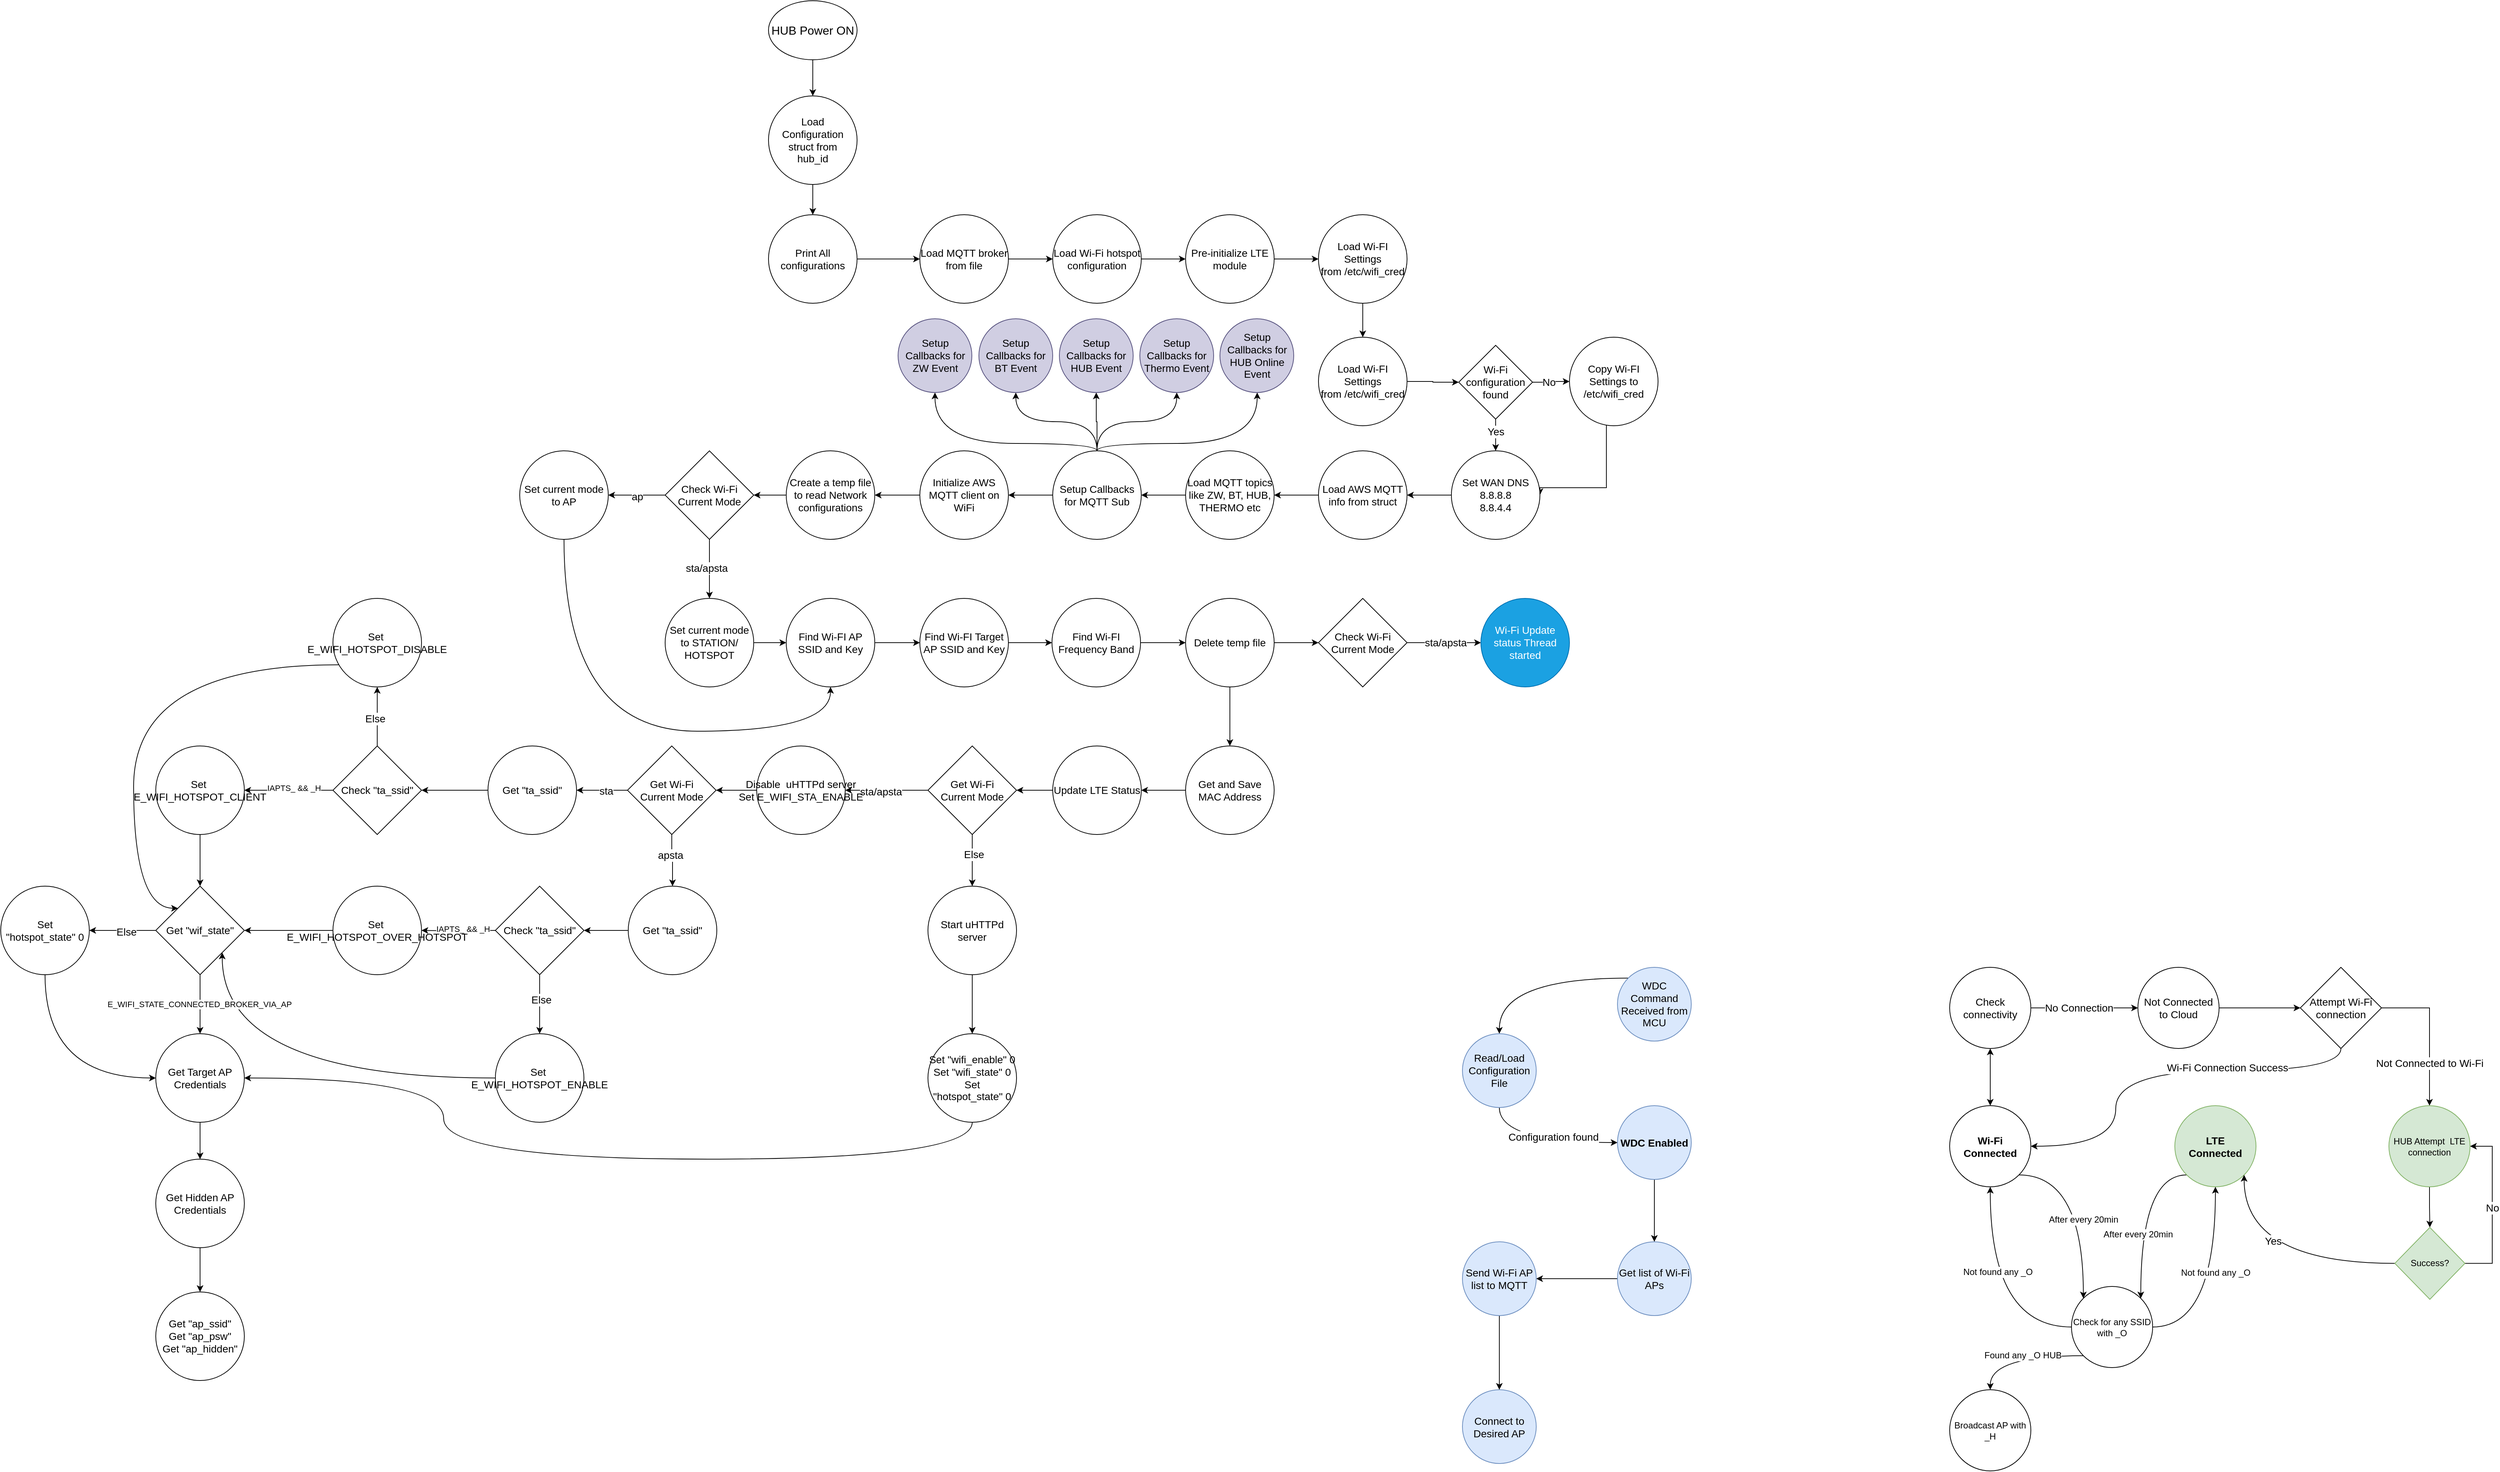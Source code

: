 <mxfile version="22.1.16" type="github">
  <diagram name="Page-1" id="6D-KBG7w9vJMpB0vQ2XN">
    <mxGraphModel dx="2285" dy="775" grid="1" gridSize="10" guides="1" tooltips="1" connect="1" arrows="1" fold="1" page="0" pageScale="1" pageWidth="2800" pageHeight="2800" math="0" shadow="0">
      <root>
        <mxCell id="0" />
        <mxCell id="1" parent="0" />
        <mxCell id="F5l_VZ7qLp2WG0le40Af-38" style="edgeStyle=orthogonalEdgeStyle;rounded=0;orthogonalLoop=1;jettySize=auto;html=1;entryX=0.5;entryY=0;entryDx=0;entryDy=0;" parent="1" source="gUXdnllzTBBw982GACLl-1" target="F5l_VZ7qLp2WG0le40Af-22" edge="1">
          <mxGeometry relative="1" as="geometry" />
        </mxCell>
        <mxCell id="gUXdnllzTBBw982GACLl-1" value="HUB Power ON" style="ellipse;whiteSpace=wrap;html=1;fontSize=16;" parent="1" vertex="1">
          <mxGeometry x="360" y="50" width="120" height="80" as="geometry" />
        </mxCell>
        <mxCell id="gUXdnllzTBBw982GACLl-36" style="edgeStyle=orthogonalEdgeStyle;rounded=0;orthogonalLoop=1;jettySize=auto;html=1;entryX=0.5;entryY=0;entryDx=0;entryDy=0;startArrow=classic;startFill=1;" parent="1" source="gUXdnllzTBBw982GACLl-5" target="gUXdnllzTBBw982GACLl-13" edge="1">
          <mxGeometry relative="1" as="geometry" />
        </mxCell>
        <mxCell id="gUXdnllzTBBw982GACLl-40" style="edgeStyle=orthogonalEdgeStyle;rounded=0;orthogonalLoop=1;jettySize=auto;html=1;entryX=0;entryY=0.5;entryDx=0;entryDy=0;" parent="1" source="gUXdnllzTBBw982GACLl-5" target="gUXdnllzTBBw982GACLl-39" edge="1">
          <mxGeometry relative="1" as="geometry" />
        </mxCell>
        <mxCell id="gUXdnllzTBBw982GACLl-41" value="No Connection" style="edgeLabel;html=1;align=center;verticalAlign=middle;resizable=0;points=[];fontSize=14;" parent="gUXdnllzTBBw982GACLl-40" vertex="1" connectable="0">
          <mxGeometry x="-0.391" y="-1" relative="1" as="geometry">
            <mxPoint x="21" y="-1" as="offset" />
          </mxGeometry>
        </mxCell>
        <mxCell id="gUXdnllzTBBw982GACLl-5" value="Check connectivity" style="ellipse;whiteSpace=wrap;html=1;aspect=fixed;fontSize=14;" parent="1" vertex="1">
          <mxGeometry x="1960" y="1360" width="110" height="110" as="geometry" />
        </mxCell>
        <mxCell id="gUXdnllzTBBw982GACLl-25" style="edgeStyle=orthogonalEdgeStyle;orthogonalLoop=1;jettySize=auto;html=1;exitX=1;exitY=1;exitDx=0;exitDy=0;entryX=0;entryY=0;entryDx=0;entryDy=0;curved=1;" parent="1" source="gUXdnllzTBBw982GACLl-13" target="gUXdnllzTBBw982GACLl-23" edge="1">
          <mxGeometry relative="1" as="geometry" />
        </mxCell>
        <mxCell id="gUXdnllzTBBw982GACLl-27" value="After every 20min" style="edgeLabel;html=1;align=center;verticalAlign=middle;resizable=0;points=[];fontSize=12;" parent="gUXdnllzTBBw982GACLl-25" vertex="1" connectable="0">
          <mxGeometry x="0.031" relative="1" as="geometry">
            <mxPoint y="17" as="offset" />
          </mxGeometry>
        </mxCell>
        <mxCell id="gUXdnllzTBBw982GACLl-13" value="Wi-Fi &lt;br style=&quot;font-size: 14px;&quot;&gt;Connected" style="ellipse;whiteSpace=wrap;html=1;aspect=fixed;fontSize=14;fontStyle=1;" parent="1" vertex="1">
          <mxGeometry x="1960" y="1547.5" width="110" height="110" as="geometry" />
        </mxCell>
        <mxCell id="gUXdnllzTBBw982GACLl-24" style="edgeStyle=orthogonalEdgeStyle;orthogonalLoop=1;jettySize=auto;html=1;exitX=0;exitY=1;exitDx=0;exitDy=0;entryX=1;entryY=0;entryDx=0;entryDy=0;curved=1;" parent="1" source="gUXdnllzTBBw982GACLl-14" target="gUXdnllzTBBw982GACLl-23" edge="1">
          <mxGeometry relative="1" as="geometry" />
        </mxCell>
        <mxCell id="gUXdnllzTBBw982GACLl-26" value="After every 20min" style="edgeLabel;html=1;align=center;verticalAlign=middle;resizable=0;points=[];fontSize=12;" parent="gUXdnllzTBBw982GACLl-24" vertex="1" connectable="0">
          <mxGeometry x="0.012" y="3" relative="1" as="geometry">
            <mxPoint x="-7" y="27" as="offset" />
          </mxGeometry>
        </mxCell>
        <mxCell id="gUXdnllzTBBw982GACLl-14" value="LTE&lt;br style=&quot;font-size: 14px;&quot;&gt;Connected" style="ellipse;whiteSpace=wrap;html=1;aspect=fixed;fillColor=#d5e8d4;strokeColor=#82b366;fillStyle=solid;fontStyle=1;fontSize=14;" parent="1" vertex="1">
          <mxGeometry x="2265" y="1547.5" width="110" height="110" as="geometry" />
        </mxCell>
        <mxCell id="gUXdnllzTBBw982GACLl-45" style="edgeStyle=orthogonalEdgeStyle;orthogonalLoop=1;jettySize=auto;html=1;curved=1;exitX=0.5;exitY=1;exitDx=0;exitDy=0;rounded=0;entryX=1;entryY=0.5;entryDx=0;entryDy=0;" parent="1" source="gUXdnllzTBBw982GACLl-16" target="gUXdnllzTBBw982GACLl-13" edge="1">
          <mxGeometry relative="1" as="geometry">
            <Array as="points">
              <mxPoint x="2490" y="1500" />
              <mxPoint x="2185" y="1500" />
              <mxPoint x="2185" y="1602" />
            </Array>
            <mxPoint x="2305" y="1580" as="sourcePoint" />
          </mxGeometry>
        </mxCell>
        <mxCell id="gUXdnllzTBBw982GACLl-46" value="Wi-Fi Connection Success" style="edgeLabel;html=1;align=center;verticalAlign=middle;resizable=0;points=[];fontSize=14;" parent="gUXdnllzTBBw982GACLl-45" vertex="1" connectable="0">
          <mxGeometry x="0.058" y="-4" relative="1" as="geometry">
            <mxPoint x="108" as="offset" />
          </mxGeometry>
        </mxCell>
        <mxCell id="gUXdnllzTBBw982GACLl-16" value="Attempt Wi-Fi connection" style="rhombus;whiteSpace=wrap;html=1;fontSize=14;" parent="1" vertex="1">
          <mxGeometry x="2435" y="1360" width="110" height="110" as="geometry" />
        </mxCell>
        <mxCell id="gUXdnllzTBBw982GACLl-53" style="edgeStyle=orthogonalEdgeStyle;rounded=0;orthogonalLoop=1;jettySize=auto;html=1;" parent="1" source="gUXdnllzTBBw982GACLl-22" target="gUXdnllzTBBw982GACLl-52" edge="1">
          <mxGeometry relative="1" as="geometry" />
        </mxCell>
        <mxCell id="gUXdnllzTBBw982GACLl-22" value="WDC Enabled" style="ellipse;whiteSpace=wrap;html=1;aspect=fixed;fontSize=14;fillColor=#dae8fc;strokeColor=#6c8ebf;fontStyle=1;" parent="1" vertex="1">
          <mxGeometry x="1510" y="1547.5" width="100" height="100" as="geometry" />
        </mxCell>
        <mxCell id="gUXdnllzTBBw982GACLl-30" style="edgeStyle=orthogonalEdgeStyle;orthogonalLoop=1;jettySize=auto;html=1;exitX=0;exitY=1;exitDx=0;exitDy=0;entryX=0.5;entryY=0;entryDx=0;entryDy=0;curved=1;" parent="1" source="gUXdnllzTBBw982GACLl-23" target="gUXdnllzTBBw982GACLl-29" edge="1">
          <mxGeometry relative="1" as="geometry" />
        </mxCell>
        <mxCell id="gUXdnllzTBBw982GACLl-31" value="Found any _O HUB" style="edgeLabel;html=1;align=center;verticalAlign=middle;resizable=0;points=[];fontSize=12;" parent="gUXdnllzTBBw982GACLl-30" vertex="1" connectable="0">
          <mxGeometry x="-0.054" y="-1" relative="1" as="geometry">
            <mxPoint x="-1" as="offset" />
          </mxGeometry>
        </mxCell>
        <mxCell id="gUXdnllzTBBw982GACLl-32" style="edgeStyle=orthogonalEdgeStyle;orthogonalLoop=1;jettySize=auto;html=1;entryX=0.5;entryY=1;entryDx=0;entryDy=0;exitX=1;exitY=0.5;exitDx=0;exitDy=0;curved=1;" parent="1" source="gUXdnllzTBBw982GACLl-23" target="gUXdnllzTBBw982GACLl-14" edge="1">
          <mxGeometry relative="1" as="geometry" />
        </mxCell>
        <mxCell id="gUXdnllzTBBw982GACLl-33" value="Not found any _O" style="edgeLabel;html=1;align=center;verticalAlign=middle;resizable=0;points=[];fontSize=12;" parent="gUXdnllzTBBw982GACLl-32" vertex="1" connectable="0">
          <mxGeometry x="-0.04" relative="1" as="geometry">
            <mxPoint y="-27" as="offset" />
          </mxGeometry>
        </mxCell>
        <mxCell id="gUXdnllzTBBw982GACLl-34" style="edgeStyle=orthogonalEdgeStyle;orthogonalLoop=1;jettySize=auto;html=1;entryX=0.5;entryY=1;entryDx=0;entryDy=0;exitX=0;exitY=0.5;exitDx=0;exitDy=0;curved=1;" parent="1" source="gUXdnllzTBBw982GACLl-23" target="gUXdnllzTBBw982GACLl-13" edge="1">
          <mxGeometry relative="1" as="geometry" />
        </mxCell>
        <mxCell id="gUXdnllzTBBw982GACLl-35" value="Not found any _O" style="edgeLabel;html=1;align=center;verticalAlign=middle;resizable=0;points=[];fontSize=12;" parent="gUXdnllzTBBw982GACLl-34" vertex="1" connectable="0">
          <mxGeometry x="0.106" relative="1" as="geometry">
            <mxPoint x="10" y="-19" as="offset" />
          </mxGeometry>
        </mxCell>
        <mxCell id="gUXdnllzTBBw982GACLl-23" value="Check for any SSID with _O" style="ellipse;whiteSpace=wrap;html=1;aspect=fixed;" parent="1" vertex="1">
          <mxGeometry x="2125" y="1792.5" width="110" height="110" as="geometry" />
        </mxCell>
        <mxCell id="gUXdnllzTBBw982GACLl-29" value="Broadcast AP with _H" style="ellipse;whiteSpace=wrap;html=1;aspect=fixed;" parent="1" vertex="1">
          <mxGeometry x="1960" y="1932.5" width="110" height="110" as="geometry" />
        </mxCell>
        <mxCell id="gUXdnllzTBBw982GACLl-42" style="edgeStyle=orthogonalEdgeStyle;rounded=0;orthogonalLoop=1;jettySize=auto;html=1;" parent="1" source="gUXdnllzTBBw982GACLl-39" target="gUXdnllzTBBw982GACLl-16" edge="1">
          <mxGeometry relative="1" as="geometry" />
        </mxCell>
        <mxCell id="gUXdnllzTBBw982GACLl-39" value="Not Connected to Cloud" style="ellipse;whiteSpace=wrap;html=1;aspect=fixed;fontSize=14;" parent="1" vertex="1">
          <mxGeometry x="2215" y="1360" width="110" height="110" as="geometry" />
        </mxCell>
        <mxCell id="gUXdnllzTBBw982GACLl-43" style="edgeStyle=orthogonalEdgeStyle;orthogonalLoop=1;jettySize=auto;html=1;entryX=0.5;entryY=0;entryDx=0;entryDy=0;exitX=1;exitY=0.5;exitDx=0;exitDy=0;curved=0;rounded=0;" parent="1" source="gUXdnllzTBBw982GACLl-16" target="F5l_VZ7qLp2WG0le40Af-1" edge="1">
          <mxGeometry relative="1" as="geometry">
            <mxPoint x="2545.0" y="1435" as="sourcePoint" />
            <mxPoint x="2610" y="1565" as="targetPoint" />
          </mxGeometry>
        </mxCell>
        <mxCell id="gUXdnllzTBBw982GACLl-44" value="Not Connected to Wi-Fi" style="edgeLabel;html=1;align=center;verticalAlign=middle;resizable=0;points=[];fontSize=14;" parent="gUXdnllzTBBw982GACLl-43" vertex="1" connectable="0">
          <mxGeometry x="-0.287" relative="1" as="geometry">
            <mxPoint y="69" as="offset" />
          </mxGeometry>
        </mxCell>
        <mxCell id="IEpSdRhwynJNCB4oIvQQ-2" style="edgeStyle=orthogonalEdgeStyle;rounded=0;orthogonalLoop=1;jettySize=auto;html=1;exitX=0;exitY=0;exitDx=0;exitDy=0;entryX=0.5;entryY=0;entryDx=0;entryDy=0;curved=1;" parent="1" source="gUXdnllzTBBw982GACLl-47" target="IEpSdRhwynJNCB4oIvQQ-1" edge="1">
          <mxGeometry relative="1" as="geometry" />
        </mxCell>
        <mxCell id="gUXdnllzTBBw982GACLl-47" value="WDC Command Received from MCU" style="ellipse;whiteSpace=wrap;html=1;aspect=fixed;fontSize=14;fillColor=#dae8fc;strokeColor=#6c8ebf;" parent="1" vertex="1">
          <mxGeometry x="1510" y="1360" width="100" height="100" as="geometry" />
        </mxCell>
        <mxCell id="F5l_VZ7qLp2WG0le40Af-18" style="edgeStyle=orthogonalEdgeStyle;rounded=0;orthogonalLoop=1;jettySize=auto;html=1;entryX=1;entryY=0.5;entryDx=0;entryDy=0;" parent="1" source="gUXdnllzTBBw982GACLl-52" target="F5l_VZ7qLp2WG0le40Af-16" edge="1">
          <mxGeometry relative="1" as="geometry" />
        </mxCell>
        <mxCell id="gUXdnllzTBBw982GACLl-52" value="Get list of Wi-Fi APs" style="ellipse;whiteSpace=wrap;html=1;aspect=fixed;fontSize=14;fillColor=#dae8fc;strokeColor=#6c8ebf;" parent="1" vertex="1">
          <mxGeometry x="1510" y="1732" width="100" height="100" as="geometry" />
        </mxCell>
        <mxCell id="IEpSdRhwynJNCB4oIvQQ-3" style="edgeStyle=orthogonalEdgeStyle;rounded=0;orthogonalLoop=1;jettySize=auto;html=1;entryX=0;entryY=0.5;entryDx=0;entryDy=0;exitX=0.5;exitY=1;exitDx=0;exitDy=0;curved=1;" parent="1" source="IEpSdRhwynJNCB4oIvQQ-1" target="gUXdnllzTBBw982GACLl-22" edge="1">
          <mxGeometry relative="1" as="geometry" />
        </mxCell>
        <mxCell id="IEpSdRhwynJNCB4oIvQQ-4" value="Configuration found" style="edgeLabel;html=1;align=center;verticalAlign=middle;resizable=0;points=[];fontSize=14;" parent="IEpSdRhwynJNCB4oIvQQ-3" vertex="1" connectable="0">
          <mxGeometry x="0.163" y="8" relative="1" as="geometry">
            <mxPoint as="offset" />
          </mxGeometry>
        </mxCell>
        <mxCell id="IEpSdRhwynJNCB4oIvQQ-1" value="Read/Load Configuration File" style="ellipse;whiteSpace=wrap;html=1;aspect=fixed;fontSize=14;fillColor=#dae8fc;strokeColor=#6c8ebf;" parent="1" vertex="1">
          <mxGeometry x="1300" y="1450" width="100" height="100" as="geometry" />
        </mxCell>
        <mxCell id="F5l_VZ7qLp2WG0le40Af-3" style="edgeStyle=orthogonalEdgeStyle;rounded=0;orthogonalLoop=1;jettySize=auto;html=1;entryX=0.5;entryY=0;entryDx=0;entryDy=0;" parent="1" source="F5l_VZ7qLp2WG0le40Af-1" target="F5l_VZ7qLp2WG0le40Af-2" edge="1">
          <mxGeometry relative="1" as="geometry" />
        </mxCell>
        <mxCell id="F5l_VZ7qLp2WG0le40Af-1" value="HUB Attempt&amp;nbsp; LTE connection" style="ellipse;whiteSpace=wrap;html=1;aspect=fixed;fillColor=#d5e8d4;strokeColor=#82b366;fillStyle=solid;" parent="1" vertex="1">
          <mxGeometry x="2555" y="1547.5" width="110" height="110" as="geometry" />
        </mxCell>
        <mxCell id="F5l_VZ7qLp2WG0le40Af-4" style="edgeStyle=orthogonalEdgeStyle;rounded=0;orthogonalLoop=1;jettySize=auto;html=1;entryX=1;entryY=1;entryDx=0;entryDy=0;curved=1;" parent="1" source="F5l_VZ7qLp2WG0le40Af-2" target="gUXdnllzTBBw982GACLl-14" edge="1">
          <mxGeometry relative="1" as="geometry" />
        </mxCell>
        <mxCell id="F5l_VZ7qLp2WG0le40Af-5" value="Yes" style="edgeLabel;html=1;align=center;verticalAlign=middle;resizable=0;points=[];fontSize=14;" parent="F5l_VZ7qLp2WG0le40Af-4" vertex="1" connectable="0">
          <mxGeometry x="0.019" y="-31" relative="1" as="geometry">
            <mxPoint as="offset" />
          </mxGeometry>
        </mxCell>
        <mxCell id="F5l_VZ7qLp2WG0le40Af-20" style="edgeStyle=orthogonalEdgeStyle;rounded=0;orthogonalLoop=1;jettySize=auto;html=1;entryX=1;entryY=0.5;entryDx=0;entryDy=0;exitX=1;exitY=0.5;exitDx=0;exitDy=0;" parent="1" source="F5l_VZ7qLp2WG0le40Af-2" target="F5l_VZ7qLp2WG0le40Af-1" edge="1">
          <mxGeometry relative="1" as="geometry">
            <Array as="points">
              <mxPoint x="2695" y="1761" />
              <mxPoint x="2695" y="1602" />
            </Array>
          </mxGeometry>
        </mxCell>
        <mxCell id="F5l_VZ7qLp2WG0le40Af-21" value="No" style="edgeLabel;html=1;align=center;verticalAlign=middle;resizable=0;points=[];fontSize=14;" parent="F5l_VZ7qLp2WG0le40Af-20" vertex="1" connectable="0">
          <mxGeometry x="0.0" relative="1" as="geometry">
            <mxPoint as="offset" />
          </mxGeometry>
        </mxCell>
        <mxCell id="F5l_VZ7qLp2WG0le40Af-2" value="Success?" style="rhombus;whiteSpace=wrap;html=1;fillColor=#d5e8d4;strokeColor=#82b366;fillStyle=solid;" parent="1" vertex="1">
          <mxGeometry x="2563" y="1712.5" width="95" height="97.5" as="geometry" />
        </mxCell>
        <mxCell id="F5l_VZ7qLp2WG0le40Af-12" value="Connect to Desired AP" style="ellipse;whiteSpace=wrap;html=1;aspect=fixed;fontSize=14;fillColor=#dae8fc;strokeColor=#6c8ebf;" parent="1" vertex="1">
          <mxGeometry x="1300" y="1932.5" width="100" height="100" as="geometry" />
        </mxCell>
        <mxCell id="F5l_VZ7qLp2WG0le40Af-19" style="edgeStyle=orthogonalEdgeStyle;rounded=0;orthogonalLoop=1;jettySize=auto;html=1;entryX=0.5;entryY=0;entryDx=0;entryDy=0;" parent="1" source="F5l_VZ7qLp2WG0le40Af-16" target="F5l_VZ7qLp2WG0le40Af-12" edge="1">
          <mxGeometry relative="1" as="geometry" />
        </mxCell>
        <mxCell id="F5l_VZ7qLp2WG0le40Af-16" value="Send Wi-Fi AP list to MQTT" style="ellipse;whiteSpace=wrap;html=1;aspect=fixed;fontSize=14;fillColor=#dae8fc;strokeColor=#6c8ebf;" parent="1" vertex="1">
          <mxGeometry x="1300" y="1732" width="100" height="100" as="geometry" />
        </mxCell>
        <mxCell id="F5l_VZ7qLp2WG0le40Af-39" style="edgeStyle=orthogonalEdgeStyle;rounded=0;orthogonalLoop=1;jettySize=auto;html=1;entryX=0.5;entryY=0;entryDx=0;entryDy=0;" parent="1" source="F5l_VZ7qLp2WG0le40Af-22" target="F5l_VZ7qLp2WG0le40Af-23" edge="1">
          <mxGeometry relative="1" as="geometry" />
        </mxCell>
        <mxCell id="F5l_VZ7qLp2WG0le40Af-22" value="Load Configuration struct from&lt;br&gt;hub_id" style="ellipse;whiteSpace=wrap;html=1;aspect=fixed;fontSize=14;" parent="1" vertex="1">
          <mxGeometry x="360" y="179" width="120" height="120" as="geometry" />
        </mxCell>
        <mxCell id="F5l_VZ7qLp2WG0le40Af-25" value="" style="edgeStyle=orthogonalEdgeStyle;rounded=0;orthogonalLoop=1;jettySize=auto;html=1;" parent="1" source="F5l_VZ7qLp2WG0le40Af-23" target="F5l_VZ7qLp2WG0le40Af-24" edge="1">
          <mxGeometry relative="1" as="geometry" />
        </mxCell>
        <mxCell id="F5l_VZ7qLp2WG0le40Af-23" value="Print All configurations" style="ellipse;whiteSpace=wrap;html=1;aspect=fixed;fontSize=14;" parent="1" vertex="1">
          <mxGeometry x="360" y="340" width="120" height="120" as="geometry" />
        </mxCell>
        <mxCell id="F5l_VZ7qLp2WG0le40Af-27" value="" style="edgeStyle=orthogonalEdgeStyle;rounded=0;orthogonalLoop=1;jettySize=auto;html=1;" parent="1" source="F5l_VZ7qLp2WG0le40Af-24" target="F5l_VZ7qLp2WG0le40Af-26" edge="1">
          <mxGeometry relative="1" as="geometry" />
        </mxCell>
        <mxCell id="F5l_VZ7qLp2WG0le40Af-24" value="Load MQTT broker from file" style="ellipse;whiteSpace=wrap;html=1;fontSize=14;aspect=fixed;" parent="1" vertex="1">
          <mxGeometry x="565" y="340" width="120" height="120" as="geometry" />
        </mxCell>
        <mxCell id="F5l_VZ7qLp2WG0le40Af-31" value="" style="edgeStyle=orthogonalEdgeStyle;rounded=0;orthogonalLoop=1;jettySize=auto;html=1;" parent="1" source="F5l_VZ7qLp2WG0le40Af-26" target="F5l_VZ7qLp2WG0le40Af-30" edge="1">
          <mxGeometry relative="1" as="geometry" />
        </mxCell>
        <mxCell id="F5l_VZ7qLp2WG0le40Af-26" value="Load Wi-Fi hotspot configuration" style="ellipse;whiteSpace=wrap;html=1;fontSize=14;aspect=fixed;" parent="1" vertex="1">
          <mxGeometry x="745" y="340" width="120" height="120" as="geometry" />
        </mxCell>
        <mxCell id="F5l_VZ7qLp2WG0le40Af-35" value="" style="edgeStyle=orthogonalEdgeStyle;rounded=0;orthogonalLoop=1;jettySize=auto;html=1;" parent="1" source="F5l_VZ7qLp2WG0le40Af-30" target="F5l_VZ7qLp2WG0le40Af-34" edge="1">
          <mxGeometry relative="1" as="geometry" />
        </mxCell>
        <mxCell id="F5l_VZ7qLp2WG0le40Af-30" value="Pre-initialize LTE module" style="ellipse;whiteSpace=wrap;html=1;fontSize=14;aspect=fixed;" parent="1" vertex="1">
          <mxGeometry x="925" y="340" width="120" height="120" as="geometry" />
        </mxCell>
        <mxCell id="F5l_VZ7qLp2WG0le40Af-37" value="" style="edgeStyle=orthogonalEdgeStyle;rounded=0;orthogonalLoop=1;jettySize=auto;html=1;" parent="1" source="F5l_VZ7qLp2WG0le40Af-34" target="F5l_VZ7qLp2WG0le40Af-36" edge="1">
          <mxGeometry relative="1" as="geometry" />
        </mxCell>
        <mxCell id="F5l_VZ7qLp2WG0le40Af-34" value="Load Wi-FI Settings from&amp;nbsp;/etc/wifi_cred" style="ellipse;whiteSpace=wrap;html=1;fontSize=14;aspect=fixed;" parent="1" vertex="1">
          <mxGeometry x="1105" y="340" width="120" height="120" as="geometry" />
        </mxCell>
        <mxCell id="F5l_VZ7qLp2WG0le40Af-41" value="" style="edgeStyle=orthogonalEdgeStyle;rounded=0;orthogonalLoop=1;jettySize=auto;html=1;" parent="1" source="F5l_VZ7qLp2WG0le40Af-36" target="F5l_VZ7qLp2WG0le40Af-40" edge="1">
          <mxGeometry relative="1" as="geometry" />
        </mxCell>
        <mxCell id="F5l_VZ7qLp2WG0le40Af-36" value="Load Wi-FI Settings from&amp;nbsp;/etc/wifi_cred" style="ellipse;whiteSpace=wrap;html=1;fontSize=14;aspect=fixed;" parent="1" vertex="1">
          <mxGeometry x="1105" y="506" width="120" height="120" as="geometry" />
        </mxCell>
        <mxCell id="F5l_VZ7qLp2WG0le40Af-43" style="edgeStyle=orthogonalEdgeStyle;rounded=0;orthogonalLoop=1;jettySize=auto;html=1;entryX=0;entryY=0.5;entryDx=0;entryDy=0;" parent="1" source="F5l_VZ7qLp2WG0le40Af-40" target="F5l_VZ7qLp2WG0le40Af-42" edge="1">
          <mxGeometry relative="1" as="geometry" />
        </mxCell>
        <mxCell id="F5l_VZ7qLp2WG0le40Af-44" value="No" style="edgeLabel;html=1;align=center;verticalAlign=middle;resizable=0;points=[];fontSize=14;" parent="F5l_VZ7qLp2WG0le40Af-43" vertex="1" connectable="0">
          <mxGeometry x="-0.143" y="-4" relative="1" as="geometry">
            <mxPoint y="-4" as="offset" />
          </mxGeometry>
        </mxCell>
        <mxCell id="F5l_VZ7qLp2WG0le40Af-46" style="edgeStyle=orthogonalEdgeStyle;rounded=0;orthogonalLoop=1;jettySize=auto;html=1;exitX=0.5;exitY=1;exitDx=0;exitDy=0;entryX=0.5;entryY=0;entryDx=0;entryDy=0;" parent="1" source="F5l_VZ7qLp2WG0le40Af-40" target="F5l_VZ7qLp2WG0le40Af-45" edge="1">
          <mxGeometry relative="1" as="geometry" />
        </mxCell>
        <mxCell id="F5l_VZ7qLp2WG0le40Af-47" value="Yes" style="edgeLabel;html=1;align=center;verticalAlign=middle;resizable=0;points=[];fontSize=14;" parent="F5l_VZ7qLp2WG0le40Af-46" vertex="1" connectable="0">
          <mxGeometry x="-0.188" y="3" relative="1" as="geometry">
            <mxPoint x="-3" y="-1" as="offset" />
          </mxGeometry>
        </mxCell>
        <mxCell id="F5l_VZ7qLp2WG0le40Af-40" value="Wi-Fi configuration found" style="rhombus;whiteSpace=wrap;html=1;fontSize=14;aspect=fixed;" parent="1" vertex="1">
          <mxGeometry x="1295" y="517" width="100" height="100" as="geometry" />
        </mxCell>
        <mxCell id="F5l_VZ7qLp2WG0le40Af-48" style="edgeStyle=orthogonalEdgeStyle;rounded=0;orthogonalLoop=1;jettySize=auto;html=1;entryX=1;entryY=0.5;entryDx=0;entryDy=0;" parent="1" source="F5l_VZ7qLp2WG0le40Af-42" target="F5l_VZ7qLp2WG0le40Af-45" edge="1">
          <mxGeometry relative="1" as="geometry">
            <Array as="points">
              <mxPoint x="1495" y="710" />
            </Array>
          </mxGeometry>
        </mxCell>
        <mxCell id="F5l_VZ7qLp2WG0le40Af-42" value="Copy Wi-FI Settings to /etc/wifi_cred" style="ellipse;whiteSpace=wrap;html=1;fontSize=14;aspect=fixed;" parent="1" vertex="1">
          <mxGeometry x="1445" y="506" width="120" height="120" as="geometry" />
        </mxCell>
        <mxCell id="F5l_VZ7qLp2WG0le40Af-50" value="" style="edgeStyle=orthogonalEdgeStyle;rounded=0;orthogonalLoop=1;jettySize=auto;html=1;" parent="1" source="F5l_VZ7qLp2WG0le40Af-45" target="F5l_VZ7qLp2WG0le40Af-49" edge="1">
          <mxGeometry relative="1" as="geometry" />
        </mxCell>
        <mxCell id="F5l_VZ7qLp2WG0le40Af-45" value="Set WAN DNS&lt;br&gt;8.8.8.8&lt;br&gt;8.8.4.4" style="ellipse;whiteSpace=wrap;html=1;fontSize=14;aspect=fixed;" parent="1" vertex="1">
          <mxGeometry x="1285" y="660" width="120" height="120" as="geometry" />
        </mxCell>
        <mxCell id="F5l_VZ7qLp2WG0le40Af-52" value="" style="edgeStyle=orthogonalEdgeStyle;rounded=0;orthogonalLoop=1;jettySize=auto;html=1;" parent="1" source="F5l_VZ7qLp2WG0le40Af-49" target="F5l_VZ7qLp2WG0le40Af-51" edge="1">
          <mxGeometry relative="1" as="geometry" />
        </mxCell>
        <mxCell id="F5l_VZ7qLp2WG0le40Af-49" value="Load AWS MQTT info from struct" style="ellipse;whiteSpace=wrap;html=1;fontSize=14;aspect=fixed;" parent="1" vertex="1">
          <mxGeometry x="1105" y="660" width="120" height="120" as="geometry" />
        </mxCell>
        <mxCell id="F5l_VZ7qLp2WG0le40Af-55" value="" style="edgeStyle=orthogonalEdgeStyle;rounded=0;orthogonalLoop=1;jettySize=auto;html=1;" parent="1" source="F5l_VZ7qLp2WG0le40Af-51" target="F5l_VZ7qLp2WG0le40Af-54" edge="1">
          <mxGeometry relative="1" as="geometry" />
        </mxCell>
        <mxCell id="F5l_VZ7qLp2WG0le40Af-51" value="Load MQTT topics like ZW, BT, HUB, THERMO etc" style="ellipse;whiteSpace=wrap;html=1;fontSize=14;aspect=fixed;" parent="1" vertex="1">
          <mxGeometry x="925" y="660" width="120" height="120" as="geometry" />
        </mxCell>
        <mxCell id="F5l_VZ7qLp2WG0le40Af-78" style="edgeStyle=orthogonalEdgeStyle;rounded=0;orthogonalLoop=1;jettySize=auto;html=1;exitX=0.5;exitY=1;exitDx=0;exitDy=0;entryX=0.5;entryY=0;entryDx=0;entryDy=0;" parent="1" source="F5l_VZ7qLp2WG0le40Af-53" target="F5l_VZ7qLp2WG0le40Af-77" edge="1">
          <mxGeometry relative="1" as="geometry" />
        </mxCell>
        <mxCell id="F5l_VZ7qLp2WG0le40Af-79" value="&lt;font style=&quot;font-size: 14px;&quot;&gt;sta/apsta&lt;/font&gt;" style="edgeLabel;html=1;align=center;verticalAlign=middle;resizable=0;points=[];" parent="F5l_VZ7qLp2WG0le40Af-78" vertex="1" connectable="0">
          <mxGeometry x="-0.042" y="-4" relative="1" as="geometry">
            <mxPoint as="offset" />
          </mxGeometry>
        </mxCell>
        <mxCell id="F5l_VZ7qLp2WG0le40Af-81" style="edgeStyle=orthogonalEdgeStyle;rounded=0;orthogonalLoop=1;jettySize=auto;html=1;entryX=1;entryY=0.5;entryDx=0;entryDy=0;" parent="1" source="F5l_VZ7qLp2WG0le40Af-53" target="F5l_VZ7qLp2WG0le40Af-80" edge="1">
          <mxGeometry relative="1" as="geometry" />
        </mxCell>
        <mxCell id="F5l_VZ7qLp2WG0le40Af-82" value="&lt;font style=&quot;font-size: 14px;&quot;&gt;ap&lt;/font&gt;" style="edgeLabel;html=1;align=center;verticalAlign=middle;resizable=0;points=[];" parent="F5l_VZ7qLp2WG0le40Af-81" vertex="1" connectable="0">
          <mxGeometry x="0.004" y="2" relative="1" as="geometry">
            <mxPoint as="offset" />
          </mxGeometry>
        </mxCell>
        <mxCell id="F5l_VZ7qLp2WG0le40Af-53" value="Check Wi-Fi Current Mode" style="rhombus;whiteSpace=wrap;html=1;fontSize=14;aspect=fixed;" parent="1" vertex="1">
          <mxGeometry x="220" y="660" width="120" height="120" as="geometry" />
        </mxCell>
        <mxCell id="F5l_VZ7qLp2WG0le40Af-57" value="" style="edgeStyle=orthogonalEdgeStyle;rounded=0;orthogonalLoop=1;jettySize=auto;html=1;" parent="1" source="F5l_VZ7qLp2WG0le40Af-54" target="F5l_VZ7qLp2WG0le40Af-56" edge="1">
          <mxGeometry relative="1" as="geometry" />
        </mxCell>
        <mxCell id="F5l_VZ7qLp2WG0le40Af-60" value="" style="edgeStyle=orthogonalEdgeStyle;rounded=0;orthogonalLoop=1;jettySize=auto;html=1;" parent="1" source="F5l_VZ7qLp2WG0le40Af-54" target="F5l_VZ7qLp2WG0le40Af-59" edge="1">
          <mxGeometry relative="1" as="geometry" />
        </mxCell>
        <mxCell id="F5l_VZ7qLp2WG0le40Af-69" style="edgeStyle=orthogonalEdgeStyle;rounded=0;orthogonalLoop=1;jettySize=auto;html=1;exitX=0.5;exitY=0;exitDx=0;exitDy=0;entryX=0.5;entryY=1;entryDx=0;entryDy=0;curved=1;" parent="1" source="F5l_VZ7qLp2WG0le40Af-54" target="F5l_VZ7qLp2WG0le40Af-63" edge="1">
          <mxGeometry relative="1" as="geometry" />
        </mxCell>
        <mxCell id="F5l_VZ7qLp2WG0le40Af-70" style="edgeStyle=orthogonalEdgeStyle;rounded=0;orthogonalLoop=1;jettySize=auto;html=1;entryX=0.5;entryY=1;entryDx=0;entryDy=0;curved=1;" parent="1" source="F5l_VZ7qLp2WG0le40Af-54" target="F5l_VZ7qLp2WG0le40Af-62" edge="1">
          <mxGeometry relative="1" as="geometry" />
        </mxCell>
        <mxCell id="F5l_VZ7qLp2WG0le40Af-54" value="Setup Callbacks for MQTT Sub" style="ellipse;whiteSpace=wrap;html=1;fontSize=14;aspect=fixed;" parent="1" vertex="1">
          <mxGeometry x="745" y="660" width="120" height="120" as="geometry" />
        </mxCell>
        <mxCell id="F5l_VZ7qLp2WG0le40Af-94" value="" style="edgeStyle=orthogonalEdgeStyle;rounded=0;orthogonalLoop=1;jettySize=auto;html=1;" parent="1" source="F5l_VZ7qLp2WG0le40Af-56" target="F5l_VZ7qLp2WG0le40Af-93" edge="1">
          <mxGeometry relative="1" as="geometry" />
        </mxCell>
        <mxCell id="F5l_VZ7qLp2WG0le40Af-56" value="Initialize AWS MQTT client on WiFi" style="ellipse;whiteSpace=wrap;html=1;fontSize=14;aspect=fixed;" parent="1" vertex="1">
          <mxGeometry x="565" y="660" width="120" height="120" as="geometry" />
        </mxCell>
        <mxCell id="F5l_VZ7qLp2WG0le40Af-59" value="Setup Callbacks for HUB Event" style="ellipse;whiteSpace=wrap;html=1;fontSize=14;fillColor=#d0cee2;strokeColor=#56517e;" parent="1" vertex="1">
          <mxGeometry x="754" y="481" width="100" height="100" as="geometry" />
        </mxCell>
        <mxCell id="F5l_VZ7qLp2WG0le40Af-62" value="Setup Callbacks for BT Event" style="ellipse;whiteSpace=wrap;html=1;fontSize=14;fillColor=#d0cee2;strokeColor=#56517e;" parent="1" vertex="1">
          <mxGeometry x="645" y="481" width="100" height="100" as="geometry" />
        </mxCell>
        <mxCell id="F5l_VZ7qLp2WG0le40Af-63" value="Setup Callbacks for Thermo Event" style="ellipse;whiteSpace=wrap;html=1;fontSize=14;fillColor=#d0cee2;strokeColor=#56517e;" parent="1" vertex="1">
          <mxGeometry x="863" y="481" width="100" height="100" as="geometry" />
        </mxCell>
        <mxCell id="F5l_VZ7qLp2WG0le40Af-71" style="edgeStyle=orthogonalEdgeStyle;rounded=0;orthogonalLoop=1;jettySize=auto;html=1;exitX=0.5;exitY=0;exitDx=0;exitDy=0;entryX=0.5;entryY=1;entryDx=0;entryDy=0;curved=1;" parent="1" source="F5l_VZ7qLp2WG0le40Af-54" target="F5l_VZ7qLp2WG0le40Af-66" edge="1">
          <mxGeometry relative="1" as="geometry">
            <Array as="points">
              <mxPoint x="805" y="650" />
              <mxPoint x="586" y="650" />
            </Array>
          </mxGeometry>
        </mxCell>
        <mxCell id="F5l_VZ7qLp2WG0le40Af-66" value="Setup Callbacks for ZW Event" style="ellipse;whiteSpace=wrap;html=1;fontSize=14;fillColor=#d0cee2;strokeColor=#56517e;" parent="1" vertex="1">
          <mxGeometry x="535.5" y="481" width="100" height="100" as="geometry" />
        </mxCell>
        <mxCell id="F5l_VZ7qLp2WG0le40Af-68" style="edgeStyle=orthogonalEdgeStyle;rounded=0;orthogonalLoop=1;jettySize=auto;html=1;exitX=0.5;exitY=0;exitDx=0;exitDy=0;curved=1;" parent="1" source="F5l_VZ7qLp2WG0le40Af-54" target="F5l_VZ7qLp2WG0le40Af-67" edge="1">
          <mxGeometry relative="1" as="geometry">
            <Array as="points">
              <mxPoint x="805" y="650" />
              <mxPoint x="1022" y="650" />
            </Array>
          </mxGeometry>
        </mxCell>
        <mxCell id="F5l_VZ7qLp2WG0le40Af-67" value="Setup Callbacks for HUB Online Event" style="ellipse;whiteSpace=wrap;html=1;fontSize=14;fillColor=#d0cee2;strokeColor=#56517e;" parent="1" vertex="1">
          <mxGeometry x="971.5" y="481" width="100" height="100" as="geometry" />
        </mxCell>
        <mxCell id="F5l_VZ7qLp2WG0le40Af-84" style="edgeStyle=orthogonalEdgeStyle;rounded=0;orthogonalLoop=1;jettySize=auto;html=1;entryX=0;entryY=0.5;entryDx=0;entryDy=0;" parent="1" source="F5l_VZ7qLp2WG0le40Af-77" target="F5l_VZ7qLp2WG0le40Af-83" edge="1">
          <mxGeometry relative="1" as="geometry" />
        </mxCell>
        <mxCell id="F5l_VZ7qLp2WG0le40Af-77" value="Set current mode to STATION/ HOTSPOT" style="ellipse;whiteSpace=wrap;html=1;fontSize=14;aspect=fixed;" parent="1" vertex="1">
          <mxGeometry x="220" y="860" width="120" height="120" as="geometry" />
        </mxCell>
        <mxCell id="F5l_VZ7qLp2WG0le40Af-87" style="edgeStyle=orthogonalEdgeStyle;rounded=0;orthogonalLoop=1;jettySize=auto;html=1;exitX=0.5;exitY=1;exitDx=0;exitDy=0;entryX=0.5;entryY=1;entryDx=0;entryDy=0;curved=1;" parent="1" source="F5l_VZ7qLp2WG0le40Af-80" target="F5l_VZ7qLp2WG0le40Af-83" edge="1">
          <mxGeometry relative="1" as="geometry">
            <Array as="points">
              <mxPoint x="83" y="1040" />
              <mxPoint x="444" y="1040" />
            </Array>
          </mxGeometry>
        </mxCell>
        <mxCell id="F5l_VZ7qLp2WG0le40Af-80" value="Set current mode to AP" style="ellipse;whiteSpace=wrap;html=1;fontSize=14;aspect=fixed;" parent="1" vertex="1">
          <mxGeometry x="23" y="660" width="120" height="120" as="geometry" />
        </mxCell>
        <mxCell id="F5l_VZ7qLp2WG0le40Af-89" style="edgeStyle=orthogonalEdgeStyle;rounded=0;orthogonalLoop=1;jettySize=auto;html=1;entryX=0;entryY=0.5;entryDx=0;entryDy=0;" parent="1" source="F5l_VZ7qLp2WG0le40Af-83" target="F5l_VZ7qLp2WG0le40Af-88" edge="1">
          <mxGeometry relative="1" as="geometry" />
        </mxCell>
        <mxCell id="F5l_VZ7qLp2WG0le40Af-83" value="Find Wi-FI AP SSID and Key" style="ellipse;whiteSpace=wrap;html=1;fontSize=14;aspect=fixed;" parent="1" vertex="1">
          <mxGeometry x="384" y="860" width="120" height="120" as="geometry" />
        </mxCell>
        <mxCell id="F5l_VZ7qLp2WG0le40Af-91" style="edgeStyle=orthogonalEdgeStyle;rounded=0;orthogonalLoop=1;jettySize=auto;html=1;entryX=0;entryY=0.5;entryDx=0;entryDy=0;" parent="1" source="F5l_VZ7qLp2WG0le40Af-88" target="F5l_VZ7qLp2WG0le40Af-90" edge="1">
          <mxGeometry relative="1" as="geometry" />
        </mxCell>
        <mxCell id="F5l_VZ7qLp2WG0le40Af-88" value="Find Wi-FI Target AP SSID and Key" style="ellipse;whiteSpace=wrap;html=1;fontSize=14;aspect=fixed;" parent="1" vertex="1">
          <mxGeometry x="565" y="860" width="120" height="120" as="geometry" />
        </mxCell>
        <mxCell id="F5l_VZ7qLp2WG0le40Af-98" value="" style="edgeStyle=orthogonalEdgeStyle;rounded=0;orthogonalLoop=1;jettySize=auto;html=1;" parent="1" source="F5l_VZ7qLp2WG0le40Af-90" target="F5l_VZ7qLp2WG0le40Af-97" edge="1">
          <mxGeometry relative="1" as="geometry" />
        </mxCell>
        <mxCell id="F5l_VZ7qLp2WG0le40Af-90" value="Find Wi-FI Frequency Band" style="ellipse;whiteSpace=wrap;html=1;fontSize=14;aspect=fixed;" parent="1" vertex="1">
          <mxGeometry x="744" y="860" width="120" height="120" as="geometry" />
        </mxCell>
        <mxCell id="F5l_VZ7qLp2WG0le40Af-95" style="edgeStyle=orthogonalEdgeStyle;rounded=0;orthogonalLoop=1;jettySize=auto;html=1;entryX=1;entryY=0.5;entryDx=0;entryDy=0;" parent="1" source="F5l_VZ7qLp2WG0le40Af-93" target="F5l_VZ7qLp2WG0le40Af-53" edge="1">
          <mxGeometry relative="1" as="geometry" />
        </mxCell>
        <mxCell id="F5l_VZ7qLp2WG0le40Af-93" value="Create a temp file to read Network configurations" style="ellipse;whiteSpace=wrap;html=1;fontSize=14;aspect=fixed;" parent="1" vertex="1">
          <mxGeometry x="384" y="660" width="120" height="120" as="geometry" />
        </mxCell>
        <mxCell id="F5l_VZ7qLp2WG0le40Af-100" style="edgeStyle=orthogonalEdgeStyle;rounded=0;orthogonalLoop=1;jettySize=auto;html=1;entryX=0;entryY=0.5;entryDx=0;entryDy=0;" parent="1" source="F5l_VZ7qLp2WG0le40Af-97" target="F5l_VZ7qLp2WG0le40Af-99" edge="1">
          <mxGeometry relative="1" as="geometry" />
        </mxCell>
        <mxCell id="F5l_VZ7qLp2WG0le40Af-107" value="" style="edgeStyle=orthogonalEdgeStyle;rounded=0;orthogonalLoop=1;jettySize=auto;html=1;" parent="1" source="F5l_VZ7qLp2WG0le40Af-97" target="F5l_VZ7qLp2WG0le40Af-106" edge="1">
          <mxGeometry relative="1" as="geometry" />
        </mxCell>
        <mxCell id="F5l_VZ7qLp2WG0le40Af-97" value="Delete temp file" style="ellipse;whiteSpace=wrap;html=1;fontSize=14;aspect=fixed;" parent="1" vertex="1">
          <mxGeometry x="925" y="860" width="120" height="120" as="geometry" />
        </mxCell>
        <mxCell id="F5l_VZ7qLp2WG0le40Af-103" style="edgeStyle=orthogonalEdgeStyle;rounded=0;orthogonalLoop=1;jettySize=auto;html=1;entryX=0;entryY=0.5;entryDx=0;entryDy=0;" parent="1" source="F5l_VZ7qLp2WG0le40Af-99" target="F5l_VZ7qLp2WG0le40Af-102" edge="1">
          <mxGeometry relative="1" as="geometry">
            <Array as="points">
              <mxPoint x="1250" y="920" />
              <mxPoint x="1250" y="920" />
            </Array>
          </mxGeometry>
        </mxCell>
        <mxCell id="F5l_VZ7qLp2WG0le40Af-104" value="Text" style="edgeLabel;html=1;align=center;verticalAlign=middle;resizable=0;points=[];" parent="F5l_VZ7qLp2WG0le40Af-103" vertex="1" connectable="0">
          <mxGeometry x="-0.139" y="1" relative="1" as="geometry">
            <mxPoint as="offset" />
          </mxGeometry>
        </mxCell>
        <mxCell id="F5l_VZ7qLp2WG0le40Af-105" value="&lt;font style=&quot;font-size: 14px;&quot;&gt;sta/apsta&lt;/font&gt;" style="edgeLabel;html=1;align=center;verticalAlign=middle;resizable=0;points=[];" parent="F5l_VZ7qLp2WG0le40Af-103" vertex="1" connectable="0">
          <mxGeometry x="0.042" relative="1" as="geometry">
            <mxPoint as="offset" />
          </mxGeometry>
        </mxCell>
        <mxCell id="F5l_VZ7qLp2WG0le40Af-99" value="Check Wi-Fi Current Mode" style="rhombus;whiteSpace=wrap;html=1;fontSize=14;aspect=fixed;" parent="1" vertex="1">
          <mxGeometry x="1105" y="860" width="120" height="120" as="geometry" />
        </mxCell>
        <mxCell id="F5l_VZ7qLp2WG0le40Af-102" value="Wi-Fi Update status Thread started" style="ellipse;whiteSpace=wrap;html=1;fontSize=14;aspect=fixed;fillColor=#1ba1e2;fontColor=#ffffff;strokeColor=#006EAF;" parent="1" vertex="1">
          <mxGeometry x="1325" y="860" width="120" height="120" as="geometry" />
        </mxCell>
        <mxCell id="F5l_VZ7qLp2WG0le40Af-109" value="" style="edgeStyle=orthogonalEdgeStyle;rounded=0;orthogonalLoop=1;jettySize=auto;html=1;" parent="1" source="F5l_VZ7qLp2WG0le40Af-106" target="F5l_VZ7qLp2WG0le40Af-108" edge="1">
          <mxGeometry relative="1" as="geometry" />
        </mxCell>
        <mxCell id="F5l_VZ7qLp2WG0le40Af-106" value="Get and Save MAC Address" style="ellipse;whiteSpace=wrap;html=1;fontSize=14;aspect=fixed;" parent="1" vertex="1">
          <mxGeometry x="925" y="1060" width="120" height="120" as="geometry" />
        </mxCell>
        <mxCell id="F5l_VZ7qLp2WG0le40Af-111" style="edgeStyle=orthogonalEdgeStyle;rounded=0;orthogonalLoop=1;jettySize=auto;html=1;" parent="1" source="F5l_VZ7qLp2WG0le40Af-108" target="F5l_VZ7qLp2WG0le40Af-110" edge="1">
          <mxGeometry relative="1" as="geometry" />
        </mxCell>
        <mxCell id="F5l_VZ7qLp2WG0le40Af-108" value="Update LTE Status" style="ellipse;whiteSpace=wrap;html=1;fontSize=14;aspect=fixed;" parent="1" vertex="1">
          <mxGeometry x="745" y="1060" width="120" height="120" as="geometry" />
        </mxCell>
        <mxCell id="F5l_VZ7qLp2WG0le40Af-113" style="edgeStyle=orthogonalEdgeStyle;rounded=0;orthogonalLoop=1;jettySize=auto;html=1;exitX=0;exitY=0.5;exitDx=0;exitDy=0;entryX=1;entryY=0.5;entryDx=0;entryDy=0;" parent="1" source="F5l_VZ7qLp2WG0le40Af-110" target="F5l_VZ7qLp2WG0le40Af-112" edge="1">
          <mxGeometry relative="1" as="geometry" />
        </mxCell>
        <mxCell id="F5l_VZ7qLp2WG0le40Af-114" value="&lt;font style=&quot;font-size: 14px;&quot;&gt;sta/apsta&lt;/font&gt;" style="edgeLabel;html=1;align=center;verticalAlign=middle;resizable=0;points=[];" parent="F5l_VZ7qLp2WG0le40Af-113" vertex="1" connectable="0">
          <mxGeometry x="0.165" y="2" relative="1" as="geometry">
            <mxPoint x="1" as="offset" />
          </mxGeometry>
        </mxCell>
        <mxCell id="F5l_VZ7qLp2WG0le40Af-116" style="edgeStyle=orthogonalEdgeStyle;rounded=0;orthogonalLoop=1;jettySize=auto;html=1;entryX=0.5;entryY=0;entryDx=0;entryDy=0;" parent="1" source="F5l_VZ7qLp2WG0le40Af-110" target="F5l_VZ7qLp2WG0le40Af-115" edge="1">
          <mxGeometry relative="1" as="geometry" />
        </mxCell>
        <mxCell id="5nEJ1ia_Bsxr56F-4FaW-49" value="&lt;font style=&quot;font-size: 14px;&quot;&gt;Else&lt;/font&gt;" style="edgeLabel;html=1;align=center;verticalAlign=middle;resizable=0;points=[];" vertex="1" connectable="0" parent="F5l_VZ7qLp2WG0le40Af-116">
          <mxGeometry x="-0.225" y="2" relative="1" as="geometry">
            <mxPoint as="offset" />
          </mxGeometry>
        </mxCell>
        <mxCell id="F5l_VZ7qLp2WG0le40Af-110" value="Get Wi-Fi&lt;br&gt;Current Mode" style="rhombus;whiteSpace=wrap;html=1;fontSize=14;aspect=fixed;" parent="1" vertex="1">
          <mxGeometry x="576" y="1060" width="120" height="120" as="geometry" />
        </mxCell>
        <mxCell id="5nEJ1ia_Bsxr56F-4FaW-2" style="edgeStyle=orthogonalEdgeStyle;rounded=0;orthogonalLoop=1;jettySize=auto;html=1;entryX=1;entryY=0.5;entryDx=0;entryDy=0;" edge="1" parent="1" source="F5l_VZ7qLp2WG0le40Af-112" target="5nEJ1ia_Bsxr56F-4FaW-1">
          <mxGeometry relative="1" as="geometry" />
        </mxCell>
        <mxCell id="F5l_VZ7qLp2WG0le40Af-112" value="Disable&amp;nbsp; uHTTPd server&lt;br&gt;Set&amp;nbsp;E_WIFI_STA_ENABLE" style="ellipse;whiteSpace=wrap;html=1;fontSize=14;aspect=fixed;" parent="1" vertex="1">
          <mxGeometry x="344" y="1060" width="120" height="120" as="geometry" />
        </mxCell>
        <mxCell id="5nEJ1ia_Bsxr56F-4FaW-47" value="" style="edgeStyle=orthogonalEdgeStyle;rounded=0;orthogonalLoop=1;jettySize=auto;html=1;" edge="1" parent="1" source="F5l_VZ7qLp2WG0le40Af-115" target="5nEJ1ia_Bsxr56F-4FaW-46">
          <mxGeometry relative="1" as="geometry" />
        </mxCell>
        <mxCell id="F5l_VZ7qLp2WG0le40Af-115" value="Start uHTTPd server" style="ellipse;whiteSpace=wrap;html=1;fontSize=14;aspect=fixed;" parent="1" vertex="1">
          <mxGeometry x="576" y="1250" width="120" height="120" as="geometry" />
        </mxCell>
        <mxCell id="5nEJ1ia_Bsxr56F-4FaW-4" style="edgeStyle=orthogonalEdgeStyle;rounded=0;orthogonalLoop=1;jettySize=auto;html=1;exitX=0;exitY=0.5;exitDx=0;exitDy=0;entryX=1;entryY=0.5;entryDx=0;entryDy=0;" edge="1" parent="1" source="5nEJ1ia_Bsxr56F-4FaW-1" target="5nEJ1ia_Bsxr56F-4FaW-3">
          <mxGeometry relative="1" as="geometry" />
        </mxCell>
        <mxCell id="5nEJ1ia_Bsxr56F-4FaW-10" value="&lt;font style=&quot;font-size: 14px;&quot;&gt;sta&lt;/font&gt;" style="edgeLabel;html=1;align=center;verticalAlign=middle;resizable=0;points=[];" vertex="1" connectable="0" parent="5nEJ1ia_Bsxr56F-4FaW-4">
          <mxGeometry x="-0.127" y="1" relative="1" as="geometry">
            <mxPoint x="1" as="offset" />
          </mxGeometry>
        </mxCell>
        <mxCell id="5nEJ1ia_Bsxr56F-4FaW-12" style="edgeStyle=orthogonalEdgeStyle;rounded=0;orthogonalLoop=1;jettySize=auto;html=1;entryX=0.5;entryY=0;entryDx=0;entryDy=0;" edge="1" parent="1" source="5nEJ1ia_Bsxr56F-4FaW-1" target="5nEJ1ia_Bsxr56F-4FaW-11">
          <mxGeometry relative="1" as="geometry" />
        </mxCell>
        <mxCell id="5nEJ1ia_Bsxr56F-4FaW-13" value="&lt;font style=&quot;font-size: 14px;&quot;&gt;apsta&lt;/font&gt;" style="edgeLabel;html=1;align=center;verticalAlign=middle;resizable=0;points=[];" vertex="1" connectable="0" parent="5nEJ1ia_Bsxr56F-4FaW-12">
          <mxGeometry x="-0.221" y="-2" relative="1" as="geometry">
            <mxPoint as="offset" />
          </mxGeometry>
        </mxCell>
        <mxCell id="5nEJ1ia_Bsxr56F-4FaW-1" value="Get Wi-Fi&lt;br&gt;Current Mode" style="rhombus;whiteSpace=wrap;html=1;fontSize=14;aspect=fixed;" vertex="1" parent="1">
          <mxGeometry x="169" y="1060" width="120" height="120" as="geometry" />
        </mxCell>
        <mxCell id="5nEJ1ia_Bsxr56F-4FaW-9" style="edgeStyle=orthogonalEdgeStyle;rounded=0;orthogonalLoop=1;jettySize=auto;html=1;entryX=1;entryY=0.5;entryDx=0;entryDy=0;" edge="1" parent="1" source="5nEJ1ia_Bsxr56F-4FaW-3" target="5nEJ1ia_Bsxr56F-4FaW-8">
          <mxGeometry relative="1" as="geometry" />
        </mxCell>
        <mxCell id="5nEJ1ia_Bsxr56F-4FaW-3" value="Get &quot;ta_ssid&quot;" style="ellipse;whiteSpace=wrap;html=1;fontSize=14;aspect=fixed;" vertex="1" parent="1">
          <mxGeometry x="-20" y="1060" width="120" height="120" as="geometry" />
        </mxCell>
        <mxCell id="5nEJ1ia_Bsxr56F-4FaW-17" style="edgeStyle=orthogonalEdgeStyle;rounded=0;orthogonalLoop=1;jettySize=auto;html=1;entryX=1;entryY=0.5;entryDx=0;entryDy=0;" edge="1" parent="1" source="5nEJ1ia_Bsxr56F-4FaW-8" target="5nEJ1ia_Bsxr56F-4FaW-16">
          <mxGeometry relative="1" as="geometry" />
        </mxCell>
        <mxCell id="5nEJ1ia_Bsxr56F-4FaW-18" value="Text" style="edgeLabel;html=1;align=center;verticalAlign=middle;resizable=0;points=[];" vertex="1" connectable="0" parent="5nEJ1ia_Bsxr56F-4FaW-17">
          <mxGeometry x="-0.083" y="-2" relative="1" as="geometry">
            <mxPoint as="offset" />
          </mxGeometry>
        </mxCell>
        <mxCell id="5nEJ1ia_Bsxr56F-4FaW-19" value="IAPTS_ &amp;amp;&amp;amp; _H" style="edgeLabel;html=1;align=center;verticalAlign=middle;resizable=0;points=[];" vertex="1" connectable="0" parent="5nEJ1ia_Bsxr56F-4FaW-17">
          <mxGeometry x="-0.113" y="-3" relative="1" as="geometry">
            <mxPoint as="offset" />
          </mxGeometry>
        </mxCell>
        <mxCell id="5nEJ1ia_Bsxr56F-4FaW-21" style="edgeStyle=orthogonalEdgeStyle;rounded=0;orthogonalLoop=1;jettySize=auto;html=1;exitX=0.5;exitY=0;exitDx=0;exitDy=0;entryX=0.5;entryY=1;entryDx=0;entryDy=0;" edge="1" parent="1" source="5nEJ1ia_Bsxr56F-4FaW-8" target="5nEJ1ia_Bsxr56F-4FaW-20">
          <mxGeometry relative="1" as="geometry" />
        </mxCell>
        <mxCell id="5nEJ1ia_Bsxr56F-4FaW-22" value="&lt;font style=&quot;font-size: 14px;&quot;&gt;Else&lt;/font&gt;" style="edgeLabel;html=1;align=center;verticalAlign=middle;resizable=0;points=[];" vertex="1" connectable="0" parent="5nEJ1ia_Bsxr56F-4FaW-21">
          <mxGeometry x="-0.085" y="3" relative="1" as="geometry">
            <mxPoint y="-1" as="offset" />
          </mxGeometry>
        </mxCell>
        <mxCell id="5nEJ1ia_Bsxr56F-4FaW-8" value="Check &quot;ta_ssid&quot;" style="rhombus;whiteSpace=wrap;html=1;fontSize=14;aspect=fixed;" vertex="1" parent="1">
          <mxGeometry x="-230" y="1060" width="120" height="120" as="geometry" />
        </mxCell>
        <mxCell id="5nEJ1ia_Bsxr56F-4FaW-15" style="edgeStyle=orthogonalEdgeStyle;rounded=0;orthogonalLoop=1;jettySize=auto;html=1;entryX=1;entryY=0.5;entryDx=0;entryDy=0;" edge="1" parent="1" source="5nEJ1ia_Bsxr56F-4FaW-11" target="5nEJ1ia_Bsxr56F-4FaW-14">
          <mxGeometry relative="1" as="geometry" />
        </mxCell>
        <mxCell id="5nEJ1ia_Bsxr56F-4FaW-11" value="Get &quot;ta_ssid&quot;" style="ellipse;whiteSpace=wrap;html=1;fontSize=14;aspect=fixed;" vertex="1" parent="1">
          <mxGeometry x="170" y="1250" width="120" height="120" as="geometry" />
        </mxCell>
        <mxCell id="5nEJ1ia_Bsxr56F-4FaW-30" style="edgeStyle=orthogonalEdgeStyle;rounded=0;orthogonalLoop=1;jettySize=auto;html=1;" edge="1" parent="1" source="5nEJ1ia_Bsxr56F-4FaW-14" target="5nEJ1ia_Bsxr56F-4FaW-29">
          <mxGeometry relative="1" as="geometry" />
        </mxCell>
        <mxCell id="5nEJ1ia_Bsxr56F-4FaW-31" value="&lt;font style=&quot;font-size: 14px;&quot;&gt;Else&lt;/font&gt;" style="edgeLabel;html=1;align=center;verticalAlign=middle;resizable=0;points=[];" vertex="1" connectable="0" parent="5nEJ1ia_Bsxr56F-4FaW-30">
          <mxGeometry x="-0.154" y="2" relative="1" as="geometry">
            <mxPoint as="offset" />
          </mxGeometry>
        </mxCell>
        <mxCell id="5nEJ1ia_Bsxr56F-4FaW-14" value="Check &quot;ta_ssid&quot;" style="rhombus;whiteSpace=wrap;html=1;fontSize=14;aspect=fixed;" vertex="1" parent="1">
          <mxGeometry x="-10" y="1250" width="120" height="120" as="geometry" />
        </mxCell>
        <mxCell id="5nEJ1ia_Bsxr56F-4FaW-35" style="edgeStyle=orthogonalEdgeStyle;rounded=0;orthogonalLoop=1;jettySize=auto;html=1;entryX=0.5;entryY=0;entryDx=0;entryDy=0;" edge="1" parent="1" source="5nEJ1ia_Bsxr56F-4FaW-16" target="5nEJ1ia_Bsxr56F-4FaW-32">
          <mxGeometry relative="1" as="geometry" />
        </mxCell>
        <mxCell id="5nEJ1ia_Bsxr56F-4FaW-16" value="Set&amp;nbsp;&lt;br&gt;E_WIFI_HOTSPOT_CLIENT" style="ellipse;whiteSpace=wrap;html=1;fontSize=14;aspect=fixed;" vertex="1" parent="1">
          <mxGeometry x="-470" y="1060" width="120" height="120" as="geometry" />
        </mxCell>
        <mxCell id="5nEJ1ia_Bsxr56F-4FaW-36" style="edgeStyle=orthogonalEdgeStyle;rounded=0;orthogonalLoop=1;jettySize=auto;html=1;curved=1;entryX=0;entryY=0;entryDx=0;entryDy=0;" edge="1" parent="1" source="5nEJ1ia_Bsxr56F-4FaW-20" target="5nEJ1ia_Bsxr56F-4FaW-32">
          <mxGeometry relative="1" as="geometry">
            <mxPoint x="-450" y="1280" as="targetPoint" />
            <Array as="points">
              <mxPoint x="-500" y="950" />
              <mxPoint x="-500" y="1280" />
            </Array>
          </mxGeometry>
        </mxCell>
        <mxCell id="5nEJ1ia_Bsxr56F-4FaW-20" value="Set&amp;nbsp;&lt;br&gt;E_WIFI_HOTSPOT_DISABLE" style="ellipse;whiteSpace=wrap;html=1;fontSize=14;aspect=fixed;" vertex="1" parent="1">
          <mxGeometry x="-230" y="860" width="120" height="120" as="geometry" />
        </mxCell>
        <mxCell id="5nEJ1ia_Bsxr56F-4FaW-25" style="edgeStyle=orthogonalEdgeStyle;rounded=0;orthogonalLoop=1;jettySize=auto;html=1;entryX=1;entryY=0.5;entryDx=0;entryDy=0;" edge="1" parent="1" target="5nEJ1ia_Bsxr56F-4FaW-28">
          <mxGeometry relative="1" as="geometry">
            <mxPoint x="-10" y="1310" as="sourcePoint" />
          </mxGeometry>
        </mxCell>
        <mxCell id="5nEJ1ia_Bsxr56F-4FaW-26" value="Text" style="edgeLabel;html=1;align=center;verticalAlign=middle;resizable=0;points=[];" vertex="1" connectable="0" parent="5nEJ1ia_Bsxr56F-4FaW-25">
          <mxGeometry x="-0.083" y="-2" relative="1" as="geometry">
            <mxPoint as="offset" />
          </mxGeometry>
        </mxCell>
        <mxCell id="5nEJ1ia_Bsxr56F-4FaW-27" value="IAPTS_ &amp;amp;&amp;amp; _H" style="edgeLabel;html=1;align=center;verticalAlign=middle;resizable=0;points=[];" vertex="1" connectable="0" parent="5nEJ1ia_Bsxr56F-4FaW-25">
          <mxGeometry x="-0.113" y="-3" relative="1" as="geometry">
            <mxPoint as="offset" />
          </mxGeometry>
        </mxCell>
        <mxCell id="5nEJ1ia_Bsxr56F-4FaW-33" style="edgeStyle=orthogonalEdgeStyle;rounded=0;orthogonalLoop=1;jettySize=auto;html=1;entryX=1;entryY=0.5;entryDx=0;entryDy=0;" edge="1" parent="1" source="5nEJ1ia_Bsxr56F-4FaW-28" target="5nEJ1ia_Bsxr56F-4FaW-32">
          <mxGeometry relative="1" as="geometry" />
        </mxCell>
        <mxCell id="5nEJ1ia_Bsxr56F-4FaW-28" value="Set&amp;nbsp;&lt;br&gt;E_WIFI_HOTSPOT_OVER_HOTSPOT" style="ellipse;whiteSpace=wrap;html=1;fontSize=14;aspect=fixed;" vertex="1" parent="1">
          <mxGeometry x="-230" y="1250" width="120" height="120" as="geometry" />
        </mxCell>
        <mxCell id="5nEJ1ia_Bsxr56F-4FaW-34" style="edgeStyle=orthogonalEdgeStyle;rounded=0;orthogonalLoop=1;jettySize=auto;html=1;exitX=0;exitY=0.5;exitDx=0;exitDy=0;entryX=1;entryY=1;entryDx=0;entryDy=0;curved=1;" edge="1" parent="1" source="5nEJ1ia_Bsxr56F-4FaW-29" target="5nEJ1ia_Bsxr56F-4FaW-32">
          <mxGeometry relative="1" as="geometry" />
        </mxCell>
        <mxCell id="5nEJ1ia_Bsxr56F-4FaW-29" value="Set&amp;nbsp;&lt;br&gt;E_WIFI_HOTSPOT_ENABLE" style="ellipse;whiteSpace=wrap;html=1;fontSize=14;aspect=fixed;" vertex="1" parent="1">
          <mxGeometry x="-10" y="1450" width="120" height="120" as="geometry" />
        </mxCell>
        <mxCell id="5nEJ1ia_Bsxr56F-4FaW-40" style="edgeStyle=orthogonalEdgeStyle;rounded=0;orthogonalLoop=1;jettySize=auto;html=1;exitX=0.5;exitY=1;exitDx=0;exitDy=0;entryX=0.5;entryY=0;entryDx=0;entryDy=0;" edge="1" parent="1" source="5nEJ1ia_Bsxr56F-4FaW-32" target="5nEJ1ia_Bsxr56F-4FaW-39">
          <mxGeometry relative="1" as="geometry" />
        </mxCell>
        <mxCell id="5nEJ1ia_Bsxr56F-4FaW-41" value="E_WIFI_STATE_CONNECTED_BROKER_VIA_AP" style="edgeLabel;html=1;align=center;verticalAlign=middle;resizable=0;points=[];" vertex="1" connectable="0" parent="5nEJ1ia_Bsxr56F-4FaW-40">
          <mxGeometry x="-0.007" y="-1" relative="1" as="geometry">
            <mxPoint as="offset" />
          </mxGeometry>
        </mxCell>
        <mxCell id="5nEJ1ia_Bsxr56F-4FaW-43" style="edgeStyle=orthogonalEdgeStyle;rounded=0;orthogonalLoop=1;jettySize=auto;html=1;exitX=0;exitY=0.5;exitDx=0;exitDy=0;entryX=1;entryY=0.5;entryDx=0;entryDy=0;" edge="1" parent="1" source="5nEJ1ia_Bsxr56F-4FaW-32" target="5nEJ1ia_Bsxr56F-4FaW-42">
          <mxGeometry relative="1" as="geometry" />
        </mxCell>
        <mxCell id="5nEJ1ia_Bsxr56F-4FaW-44" value="&lt;font style=&quot;font-size: 14px;&quot;&gt;Else&lt;/font&gt;" style="edgeLabel;html=1;align=center;verticalAlign=middle;resizable=0;points=[];" vertex="1" connectable="0" parent="5nEJ1ia_Bsxr56F-4FaW-43">
          <mxGeometry x="-0.098" y="2" relative="1" as="geometry">
            <mxPoint as="offset" />
          </mxGeometry>
        </mxCell>
        <mxCell id="5nEJ1ia_Bsxr56F-4FaW-32" value="Get &quot;wif_state&quot;" style="rhombus;whiteSpace=wrap;html=1;fontSize=14;aspect=fixed;" vertex="1" parent="1">
          <mxGeometry x="-470" y="1250" width="120" height="120" as="geometry" />
        </mxCell>
        <mxCell id="5nEJ1ia_Bsxr56F-4FaW-51" value="" style="edgeStyle=orthogonalEdgeStyle;rounded=0;orthogonalLoop=1;jettySize=auto;html=1;" edge="1" parent="1" source="5nEJ1ia_Bsxr56F-4FaW-39" target="5nEJ1ia_Bsxr56F-4FaW-50">
          <mxGeometry relative="1" as="geometry" />
        </mxCell>
        <mxCell id="5nEJ1ia_Bsxr56F-4FaW-39" value="Get Target AP Credentials" style="ellipse;whiteSpace=wrap;html=1;fontSize=14;aspect=fixed;" vertex="1" parent="1">
          <mxGeometry x="-470" y="1450" width="120" height="120" as="geometry" />
        </mxCell>
        <mxCell id="5nEJ1ia_Bsxr56F-4FaW-45" style="edgeStyle=orthogonalEdgeStyle;rounded=0;orthogonalLoop=1;jettySize=auto;html=1;entryX=0;entryY=0.5;entryDx=0;entryDy=0;exitX=0.5;exitY=1;exitDx=0;exitDy=0;curved=1;" edge="1" parent="1" source="5nEJ1ia_Bsxr56F-4FaW-42" target="5nEJ1ia_Bsxr56F-4FaW-39">
          <mxGeometry relative="1" as="geometry" />
        </mxCell>
        <mxCell id="5nEJ1ia_Bsxr56F-4FaW-42" value="Set &quot;hotspot_state&quot; 0" style="ellipse;whiteSpace=wrap;html=1;fontSize=14;aspect=fixed;" vertex="1" parent="1">
          <mxGeometry x="-680" y="1250" width="120" height="120" as="geometry" />
        </mxCell>
        <mxCell id="5nEJ1ia_Bsxr56F-4FaW-48" style="edgeStyle=orthogonalEdgeStyle;rounded=0;orthogonalLoop=1;jettySize=auto;html=1;curved=1;entryX=1;entryY=0.5;entryDx=0;entryDy=0;" edge="1" parent="1" source="5nEJ1ia_Bsxr56F-4FaW-46" target="5nEJ1ia_Bsxr56F-4FaW-39">
          <mxGeometry relative="1" as="geometry">
            <mxPoint x="-320" y="1540" as="targetPoint" />
            <Array as="points">
              <mxPoint x="636" y="1620" />
              <mxPoint x="-80" y="1620" />
              <mxPoint x="-80" y="1510" />
            </Array>
          </mxGeometry>
        </mxCell>
        <mxCell id="5nEJ1ia_Bsxr56F-4FaW-46" value="Set &quot;wifi_enable&quot; 0&lt;br&gt;Set &quot;wifi_state&quot; 0&lt;br&gt;Set &quot;hotspot_state&quot; 0" style="ellipse;whiteSpace=wrap;html=1;fontSize=14;aspect=fixed;" vertex="1" parent="1">
          <mxGeometry x="576" y="1450" width="120" height="120" as="geometry" />
        </mxCell>
        <mxCell id="5nEJ1ia_Bsxr56F-4FaW-53" value="" style="edgeStyle=orthogonalEdgeStyle;rounded=0;orthogonalLoop=1;jettySize=auto;html=1;" edge="1" parent="1" source="5nEJ1ia_Bsxr56F-4FaW-50" target="5nEJ1ia_Bsxr56F-4FaW-52">
          <mxGeometry relative="1" as="geometry" />
        </mxCell>
        <mxCell id="5nEJ1ia_Bsxr56F-4FaW-50" value="Get Hidden AP Credentials" style="ellipse;whiteSpace=wrap;html=1;fontSize=14;aspect=fixed;" vertex="1" parent="1">
          <mxGeometry x="-470" y="1620" width="120" height="120" as="geometry" />
        </mxCell>
        <mxCell id="5nEJ1ia_Bsxr56F-4FaW-52" value="Get &quot;ap_ssid&quot;&lt;br&gt;Get &quot;ap_psw&quot;&lt;br&gt;Get &quot;ap_hidden&quot;" style="ellipse;whiteSpace=wrap;html=1;fontSize=14;aspect=fixed;" vertex="1" parent="1">
          <mxGeometry x="-470" y="1800" width="120" height="120" as="geometry" />
        </mxCell>
      </root>
    </mxGraphModel>
  </diagram>
</mxfile>
